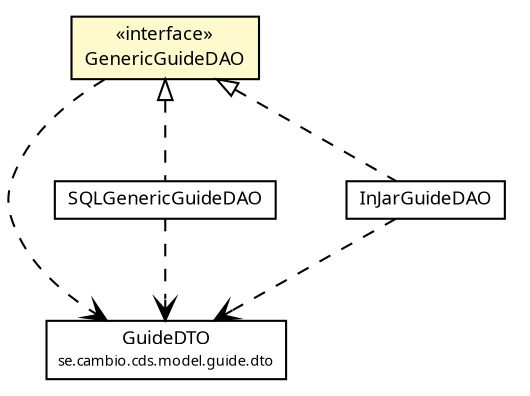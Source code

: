 #!/usr/local/bin/dot
#
# Class diagram 
# Generated by UMLGraph version R5_6 (http://www.umlgraph.org/)
#

digraph G {
	edge [fontname="Trebuchet MS",fontsize=10,labelfontname="Trebuchet MS",labelfontsize=10];
	node [fontname="Trebuchet MS",fontsize=10,shape=plaintext];
	nodesep=0.25;
	ranksep=0.5;
	// se.cambio.cds.model.guide.dto.GuideDTO
	c215836 [label=<<table title="se.cambio.cds.model.guide.dto.GuideDTO" border="0" cellborder="1" cellspacing="0" cellpadding="2" port="p" href="../dto/GuideDTO.html">
		<tr><td><table border="0" cellspacing="0" cellpadding="1">
<tr><td align="center" balign="center"><font face="Trebuchet MS"> GuideDTO </font></td></tr>
<tr><td align="center" balign="center"><font face="Trebuchet MS" point-size="7.0"> se.cambio.cds.model.guide.dto </font></td></tr>
		</table></td></tr>
		</table>>, URL="../dto/GuideDTO.html", fontname="Trebuchet MS", fontcolor="black", fontsize=9.0];
	// se.cambio.cds.model.guide.dao.SQLGenericGuideDAO
	c215911 [label=<<table title="se.cambio.cds.model.guide.dao.SQLGenericGuideDAO" border="0" cellborder="1" cellspacing="0" cellpadding="2" port="p" href="./SQLGenericGuideDAO.html">
		<tr><td><table border="0" cellspacing="0" cellpadding="1">
<tr><td align="center" balign="center"><font face="Trebuchet MS"> SQLGenericGuideDAO </font></td></tr>
		</table></td></tr>
		</table>>, URL="./SQLGenericGuideDAO.html", fontname="Trebuchet MS", fontcolor="black", fontsize=9.0];
	// se.cambio.cds.model.guide.dao.InJarGuideDAO
	c215912 [label=<<table title="se.cambio.cds.model.guide.dao.InJarGuideDAO" border="0" cellborder="1" cellspacing="0" cellpadding="2" port="p" href="./InJarGuideDAO.html">
		<tr><td><table border="0" cellspacing="0" cellpadding="1">
<tr><td align="center" balign="center"><font face="Trebuchet MS"> InJarGuideDAO </font></td></tr>
		</table></td></tr>
		</table>>, URL="./InJarGuideDAO.html", fontname="Trebuchet MS", fontcolor="black", fontsize=9.0];
	// se.cambio.cds.model.guide.dao.GenericGuideDAO
	c215914 [label=<<table title="se.cambio.cds.model.guide.dao.GenericGuideDAO" border="0" cellborder="1" cellspacing="0" cellpadding="2" port="p" bgcolor="lemonChiffon" href="./GenericGuideDAO.html">
		<tr><td><table border="0" cellspacing="0" cellpadding="1">
<tr><td align="center" balign="center"> &#171;interface&#187; </td></tr>
<tr><td align="center" balign="center"><font face="Trebuchet MS"> GenericGuideDAO </font></td></tr>
		</table></td></tr>
		</table>>, URL="./GenericGuideDAO.html", fontname="Trebuchet MS", fontcolor="black", fontsize=9.0];
	//se.cambio.cds.model.guide.dao.SQLGenericGuideDAO implements se.cambio.cds.model.guide.dao.GenericGuideDAO
	c215914:p -> c215911:p [dir=back,arrowtail=empty,style=dashed];
	//se.cambio.cds.model.guide.dao.InJarGuideDAO implements se.cambio.cds.model.guide.dao.GenericGuideDAO
	c215914:p -> c215912:p [dir=back,arrowtail=empty,style=dashed];
	// se.cambio.cds.model.guide.dao.SQLGenericGuideDAO DEPEND se.cambio.cds.model.guide.dto.GuideDTO
	c215911:p -> c215836:p [taillabel="", label="", headlabel="", fontname="Trebuchet MS", fontcolor="black", fontsize=10.0, color="black", arrowhead=open, style=dashed];
	// se.cambio.cds.model.guide.dao.InJarGuideDAO DEPEND se.cambio.cds.model.guide.dto.GuideDTO
	c215912:p -> c215836:p [taillabel="", label="", headlabel="", fontname="Trebuchet MS", fontcolor="black", fontsize=10.0, color="black", arrowhead=open, style=dashed];
	// se.cambio.cds.model.guide.dao.GenericGuideDAO DEPEND se.cambio.cds.model.guide.dto.GuideDTO
	c215914:p -> c215836:p [taillabel="", label="", headlabel="", fontname="Trebuchet MS", fontcolor="black", fontsize=10.0, color="black", arrowhead=open, style=dashed];
}

